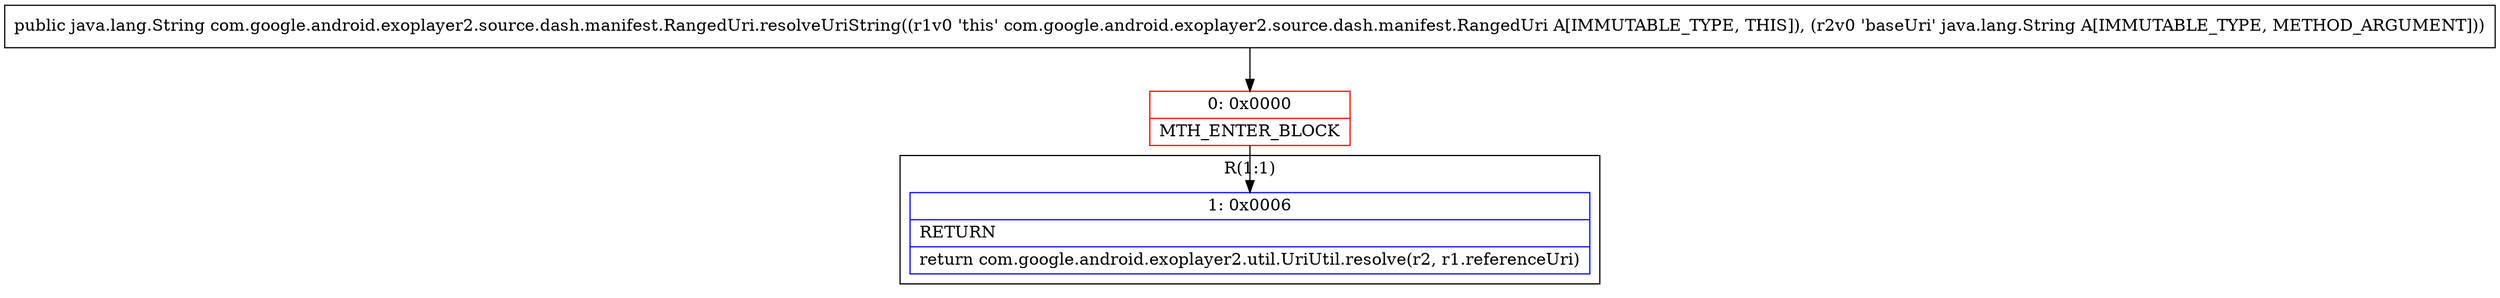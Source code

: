 digraph "CFG forcom.google.android.exoplayer2.source.dash.manifest.RangedUri.resolveUriString(Ljava\/lang\/String;)Ljava\/lang\/String;" {
subgraph cluster_Region_209750184 {
label = "R(1:1)";
node [shape=record,color=blue];
Node_1 [shape=record,label="{1\:\ 0x0006|RETURN\l|return com.google.android.exoplayer2.util.UriUtil.resolve(r2, r1.referenceUri)\l}"];
}
Node_0 [shape=record,color=red,label="{0\:\ 0x0000|MTH_ENTER_BLOCK\l}"];
MethodNode[shape=record,label="{public java.lang.String com.google.android.exoplayer2.source.dash.manifest.RangedUri.resolveUriString((r1v0 'this' com.google.android.exoplayer2.source.dash.manifest.RangedUri A[IMMUTABLE_TYPE, THIS]), (r2v0 'baseUri' java.lang.String A[IMMUTABLE_TYPE, METHOD_ARGUMENT])) }"];
MethodNode -> Node_0;
Node_0 -> Node_1;
}

